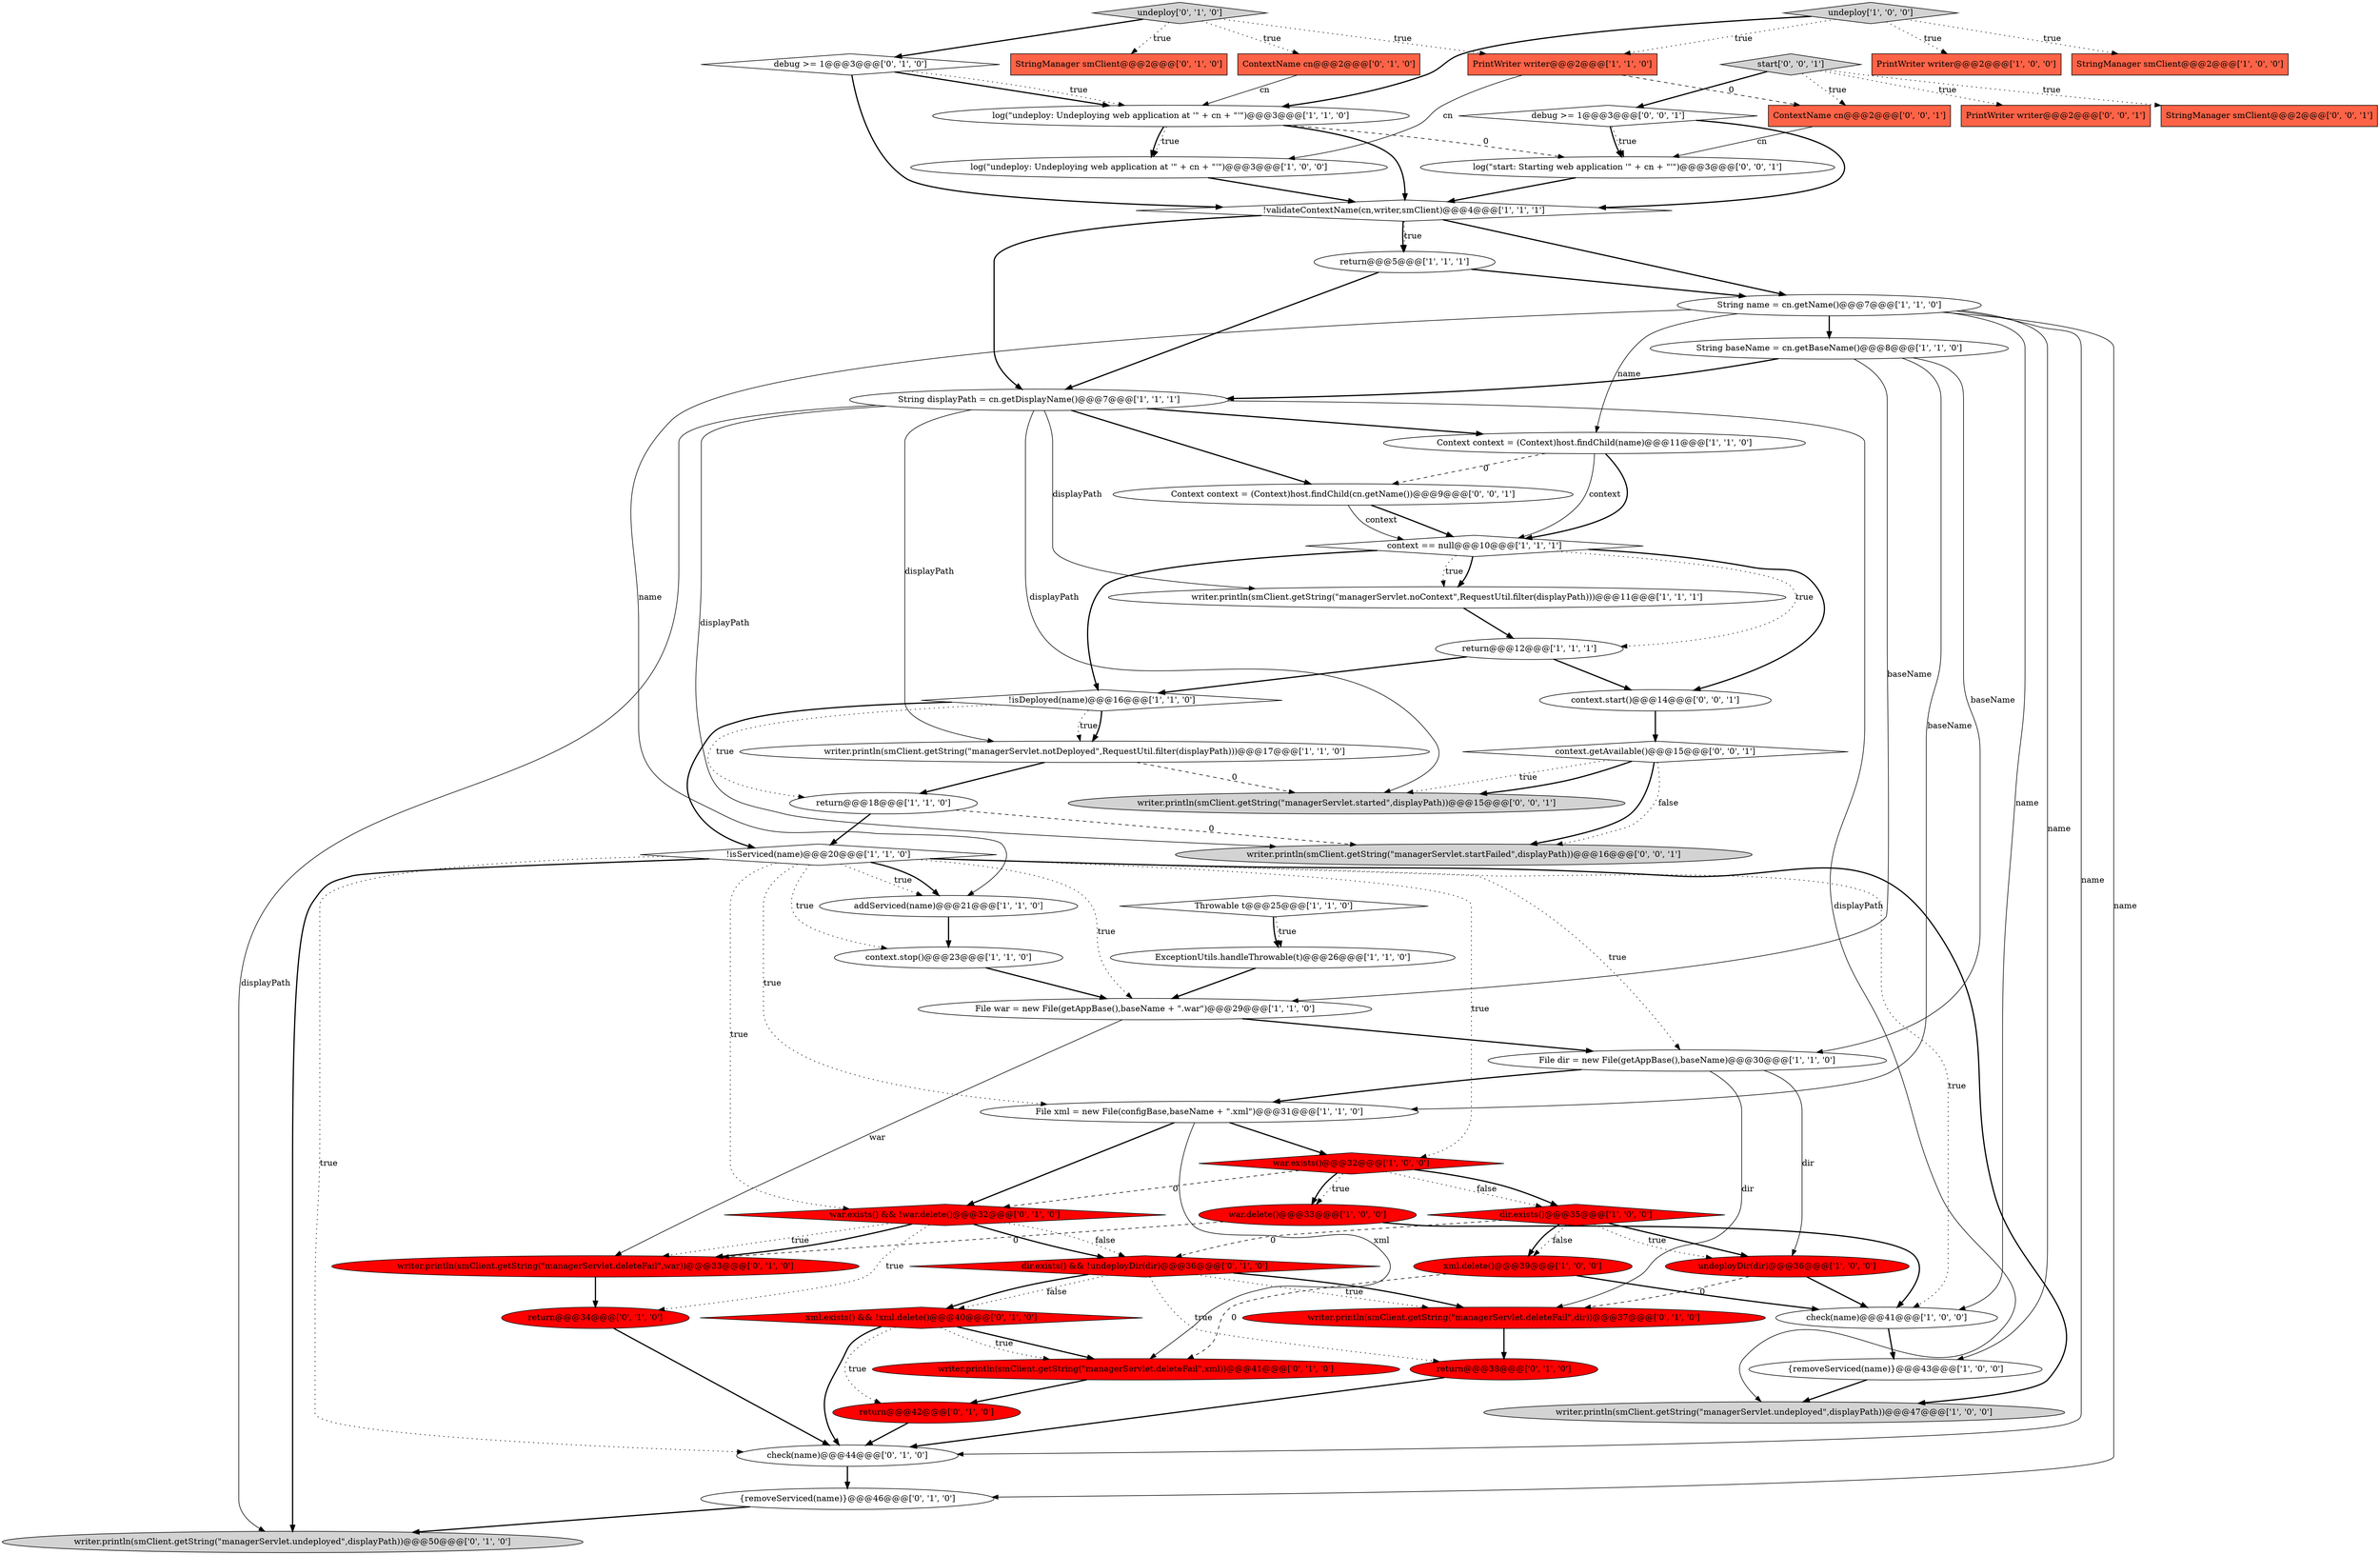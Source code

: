 digraph {
2 [style = filled, label = "!isServiced(name)@@@20@@@['1', '1', '0']", fillcolor = white, shape = diamond image = "AAA0AAABBB1BBB"];
42 [style = filled, label = "{removeServiced(name)}@@@46@@@['0', '1', '0']", fillcolor = white, shape = ellipse image = "AAA0AAABBB2BBB"];
6 [style = filled, label = "File war = new File(getAppBase(),baseName + \".war\")@@@29@@@['1', '1', '0']", fillcolor = white, shape = ellipse image = "AAA0AAABBB1BBB"];
48 [style = filled, label = "debug >= 1@@@3@@@['0', '1', '0']", fillcolor = white, shape = diamond image = "AAA0AAABBB2BBB"];
58 [style = filled, label = "log(\"start: Starting web application '\" + cn + \"'\")@@@3@@@['0', '0', '1']", fillcolor = white, shape = ellipse image = "AAA0AAABBB3BBB"];
38 [style = filled, label = "writer.println(smClient.getString(\"managerServlet.undeployed\",displayPath))@@@50@@@['0', '1', '0']", fillcolor = lightgray, shape = ellipse image = "AAA0AAABBB2BBB"];
51 [style = filled, label = "Context context = (Context)host.findChild(cn.getName())@@@9@@@['0', '0', '1']", fillcolor = white, shape = ellipse image = "AAA0AAABBB3BBB"];
20 [style = filled, label = "writer.println(smClient.getString(\"managerServlet.undeployed\",displayPath))@@@47@@@['1', '0', '0']", fillcolor = lightgray, shape = ellipse image = "AAA0AAABBB1BBB"];
29 [style = filled, label = "PrintWriter writer@@@2@@@['1', '0', '0']", fillcolor = tomato, shape = box image = "AAA0AAABBB1BBB"];
10 [style = filled, label = "log(\"undeploy: Undeploying web application at '\" + cn + \"'\")@@@3@@@['1', '1', '0']", fillcolor = white, shape = ellipse image = "AAA0AAABBB1BBB"];
12 [style = filled, label = "writer.println(smClient.getString(\"managerServlet.notDeployed\",RequestUtil.filter(displayPath)))@@@17@@@['1', '1', '0']", fillcolor = white, shape = ellipse image = "AAA0AAABBB1BBB"];
24 [style = filled, label = "!validateContextName(cn,writer,smClient)@@@4@@@['1', '1', '1']", fillcolor = white, shape = diamond image = "AAA0AAABBB1BBB"];
57 [style = filled, label = "context.start()@@@14@@@['0', '0', '1']", fillcolor = white, shape = ellipse image = "AAA0AAABBB3BBB"];
7 [style = filled, label = "Throwable t@@@25@@@['1', '1', '0']", fillcolor = white, shape = diamond image = "AAA0AAABBB1BBB"];
15 [style = filled, label = "check(name)@@@41@@@['1', '0', '0']", fillcolor = white, shape = ellipse image = "AAA0AAABBB1BBB"];
28 [style = filled, label = "undeploy['1', '0', '0']", fillcolor = lightgray, shape = diamond image = "AAA0AAABBB1BBB"];
46 [style = filled, label = "return@@@38@@@['0', '1', '0']", fillcolor = red, shape = ellipse image = "AAA1AAABBB2BBB"];
36 [style = filled, label = "xml.exists() && !xml.delete()@@@40@@@['0', '1', '0']", fillcolor = red, shape = diamond image = "AAA1AAABBB2BBB"];
11 [style = filled, label = "File dir = new File(getAppBase(),baseName)@@@30@@@['1', '1', '0']", fillcolor = white, shape = ellipse image = "AAA0AAABBB1BBB"];
1 [style = filled, label = "context.stop()@@@23@@@['1', '1', '0']", fillcolor = white, shape = ellipse image = "AAA0AAABBB1BBB"];
35 [style = filled, label = "undeploy['0', '1', '0']", fillcolor = lightgray, shape = diamond image = "AAA0AAABBB2BBB"];
53 [style = filled, label = "context.getAvailable()@@@15@@@['0', '0', '1']", fillcolor = white, shape = diamond image = "AAA0AAABBB3BBB"];
59 [style = filled, label = "ContextName cn@@@2@@@['0', '0', '1']", fillcolor = tomato, shape = box image = "AAA0AAABBB3BBB"];
9 [style = filled, label = "Context context = (Context)host.findChild(name)@@@11@@@['1', '1', '0']", fillcolor = white, shape = ellipse image = "AAA0AAABBB1BBB"];
55 [style = filled, label = "PrintWriter writer@@@2@@@['0', '0', '1']", fillcolor = tomato, shape = box image = "AAA0AAABBB3BBB"];
16 [style = filled, label = "return@@@5@@@['1', '1', '1']", fillcolor = white, shape = ellipse image = "AAA0AAABBB1BBB"];
30 [style = filled, label = "context == null@@@10@@@['1', '1', '1']", fillcolor = white, shape = diamond image = "AAA0AAABBB1BBB"];
4 [style = filled, label = "return@@@12@@@['1', '1', '1']", fillcolor = white, shape = ellipse image = "AAA0AAABBB1BBB"];
23 [style = filled, label = "undeployDir(dir)@@@36@@@['1', '0', '0']", fillcolor = red, shape = ellipse image = "AAA1AAABBB1BBB"];
14 [style = filled, label = "writer.println(smClient.getString(\"managerServlet.noContext\",RequestUtil.filter(displayPath)))@@@11@@@['1', '1', '1']", fillcolor = white, shape = ellipse image = "AAA0AAABBB1BBB"];
43 [style = filled, label = "StringManager smClient@@@2@@@['0', '1', '0']", fillcolor = tomato, shape = box image = "AAA0AAABBB2BBB"];
44 [style = filled, label = "ContextName cn@@@2@@@['0', '1', '0']", fillcolor = tomato, shape = box image = "AAA0AAABBB2BBB"];
56 [style = filled, label = "debug >= 1@@@3@@@['0', '0', '1']", fillcolor = white, shape = diamond image = "AAA0AAABBB3BBB"];
45 [style = filled, label = "war.exists() && !war.delete()@@@32@@@['0', '1', '0']", fillcolor = red, shape = diamond image = "AAA1AAABBB2BBB"];
5 [style = filled, label = "{removeServiced(name)}@@@43@@@['1', '0', '0']", fillcolor = white, shape = ellipse image = "AAA0AAABBB1BBB"];
37 [style = filled, label = "writer.println(smClient.getString(\"managerServlet.deleteFail\",dir))@@@37@@@['0', '1', '0']", fillcolor = red, shape = ellipse image = "AAA1AAABBB2BBB"];
0 [style = filled, label = "log(\"undeploy: Undeploying web application at '\" + cn + \"'\")@@@3@@@['1', '0', '0']", fillcolor = white, shape = ellipse image = "AAA0AAABBB1BBB"];
32 [style = filled, label = "dir.exists()@@@35@@@['1', '0', '0']", fillcolor = red, shape = diamond image = "AAA1AAABBB1BBB"];
60 [style = filled, label = "writer.println(smClient.getString(\"managerServlet.startFailed\",displayPath))@@@16@@@['0', '0', '1']", fillcolor = lightgray, shape = ellipse image = "AAA0AAABBB3BBB"];
52 [style = filled, label = "StringManager smClient@@@2@@@['0', '0', '1']", fillcolor = tomato, shape = box image = "AAA0AAABBB3BBB"];
8 [style = filled, label = "String baseName = cn.getBaseName()@@@8@@@['1', '1', '0']", fillcolor = white, shape = ellipse image = "AAA0AAABBB1BBB"];
33 [style = filled, label = "war.exists()@@@32@@@['1', '0', '0']", fillcolor = red, shape = diamond image = "AAA1AAABBB1BBB"];
47 [style = filled, label = "check(name)@@@44@@@['0', '1', '0']", fillcolor = white, shape = ellipse image = "AAA0AAABBB2BBB"];
27 [style = filled, label = "return@@@18@@@['1', '1', '0']", fillcolor = white, shape = ellipse image = "AAA0AAABBB1BBB"];
21 [style = filled, label = "!isDeployed(name)@@@16@@@['1', '1', '0']", fillcolor = white, shape = diamond image = "AAA0AAABBB1BBB"];
49 [style = filled, label = "return@@@34@@@['0', '1', '0']", fillcolor = red, shape = ellipse image = "AAA1AAABBB2BBB"];
26 [style = filled, label = "String name = cn.getName()@@@7@@@['1', '1', '0']", fillcolor = white, shape = ellipse image = "AAA0AAABBB1BBB"];
19 [style = filled, label = "String displayPath = cn.getDisplayName()@@@7@@@['1', '1', '1']", fillcolor = white, shape = ellipse image = "AAA0AAABBB1BBB"];
50 [style = filled, label = "start['0', '0', '1']", fillcolor = lightgray, shape = diamond image = "AAA0AAABBB3BBB"];
13 [style = filled, label = "xml.delete()@@@39@@@['1', '0', '0']", fillcolor = red, shape = ellipse image = "AAA1AAABBB1BBB"];
25 [style = filled, label = "addServiced(name)@@@21@@@['1', '1', '0']", fillcolor = white, shape = ellipse image = "AAA0AAABBB1BBB"];
39 [style = filled, label = "writer.println(smClient.getString(\"managerServlet.deleteFail\",war))@@@33@@@['0', '1', '0']", fillcolor = red, shape = ellipse image = "AAA1AAABBB2BBB"];
54 [style = filled, label = "writer.println(smClient.getString(\"managerServlet.started\",displayPath))@@@15@@@['0', '0', '1']", fillcolor = lightgray, shape = ellipse image = "AAA0AAABBB3BBB"];
31 [style = filled, label = "PrintWriter writer@@@2@@@['1', '1', '0']", fillcolor = tomato, shape = box image = "AAA0AAABBB1BBB"];
3 [style = filled, label = "File xml = new File(configBase,baseName + \".xml\")@@@31@@@['1', '1', '0']", fillcolor = white, shape = ellipse image = "AAA0AAABBB1BBB"];
18 [style = filled, label = "StringManager smClient@@@2@@@['1', '0', '0']", fillcolor = tomato, shape = box image = "AAA0AAABBB1BBB"];
17 [style = filled, label = "war.delete()@@@33@@@['1', '0', '0']", fillcolor = red, shape = ellipse image = "AAA1AAABBB1BBB"];
41 [style = filled, label = "return@@@42@@@['0', '1', '0']", fillcolor = red, shape = ellipse image = "AAA1AAABBB2BBB"];
22 [style = filled, label = "ExceptionUtils.handleThrowable(t)@@@26@@@['1', '1', '0']", fillcolor = white, shape = ellipse image = "AAA0AAABBB1BBB"];
34 [style = filled, label = "writer.println(smClient.getString(\"managerServlet.deleteFail\",xml))@@@41@@@['0', '1', '0']", fillcolor = red, shape = ellipse image = "AAA1AAABBB2BBB"];
40 [style = filled, label = "dir.exists() && !undeployDir(dir)@@@36@@@['0', '1', '0']", fillcolor = red, shape = diamond image = "AAA1AAABBB2BBB"];
21->12 [style = dotted, label="true"];
35->48 [style = bold, label=""];
31->59 [style = dashed, label="0"];
25->1 [style = bold, label=""];
32->23 [style = bold, label=""];
5->20 [style = bold, label=""];
50->52 [style = dotted, label="true"];
26->47 [style = solid, label="name"];
19->54 [style = solid, label="displayPath"];
10->24 [style = bold, label=""];
2->15 [style = dotted, label="true"];
21->27 [style = dotted, label="true"];
50->56 [style = bold, label=""];
8->6 [style = solid, label="baseName"];
53->54 [style = bold, label=""];
31->0 [style = solid, label="cn"];
11->23 [style = solid, label="dir"];
40->37 [style = dotted, label="true"];
26->25 [style = solid, label="name"];
21->2 [style = bold, label=""];
2->11 [style = dotted, label="true"];
2->25 [style = dotted, label="true"];
40->46 [style = dotted, label="true"];
10->58 [style = dashed, label="0"];
40->36 [style = dotted, label="false"];
19->9 [style = bold, label=""];
28->18 [style = dotted, label="true"];
0->24 [style = bold, label=""];
6->11 [style = bold, label=""];
39->49 [style = bold, label=""];
19->20 [style = solid, label="displayPath"];
56->58 [style = dotted, label="true"];
26->5 [style = solid, label="name"];
48->10 [style = bold, label=""];
30->14 [style = bold, label=""];
53->60 [style = bold, label=""];
2->25 [style = bold, label=""];
48->24 [style = bold, label=""];
27->2 [style = bold, label=""];
40->37 [style = bold, label=""];
6->39 [style = solid, label="war"];
50->55 [style = dotted, label="true"];
2->3 [style = dotted, label="true"];
53->60 [style = dotted, label="false"];
3->34 [style = solid, label="xml"];
2->47 [style = dotted, label="true"];
2->20 [style = bold, label=""];
24->19 [style = bold, label=""];
16->26 [style = bold, label=""];
4->21 [style = bold, label=""];
51->30 [style = bold, label=""];
50->59 [style = dotted, label="true"];
3->33 [style = bold, label=""];
16->19 [style = bold, label=""];
45->49 [style = dotted, label="true"];
28->29 [style = dotted, label="true"];
35->44 [style = dotted, label="true"];
56->58 [style = bold, label=""];
37->46 [style = bold, label=""];
10->0 [style = bold, label=""];
19->38 [style = solid, label="displayPath"];
17->15 [style = bold, label=""];
45->39 [style = dotted, label="true"];
10->0 [style = dotted, label="true"];
13->15 [style = bold, label=""];
7->22 [style = dotted, label="true"];
8->11 [style = solid, label="baseName"];
42->38 [style = bold, label=""];
57->53 [style = bold, label=""];
26->15 [style = solid, label="name"];
14->4 [style = bold, label=""];
22->6 [style = bold, label=""];
17->39 [style = dashed, label="0"];
47->42 [style = bold, label=""];
33->32 [style = dotted, label="false"];
4->57 [style = bold, label=""];
3->45 [style = bold, label=""];
58->24 [style = bold, label=""];
23->15 [style = bold, label=""];
8->3 [style = solid, label="baseName"];
30->4 [style = dotted, label="true"];
26->8 [style = bold, label=""];
56->24 [style = bold, label=""];
26->9 [style = solid, label="name"];
33->17 [style = dotted, label="true"];
32->13 [style = dotted, label="false"];
35->31 [style = dotted, label="true"];
24->16 [style = dotted, label="true"];
23->37 [style = dashed, label="0"];
48->10 [style = dotted, label="true"];
51->30 [style = solid, label="context"];
21->12 [style = bold, label=""];
9->30 [style = solid, label="context"];
30->14 [style = dotted, label="true"];
9->51 [style = dashed, label="0"];
24->26 [style = bold, label=""];
7->22 [style = bold, label=""];
44->10 [style = solid, label="cn"];
30->21 [style = bold, label=""];
1->6 [style = bold, label=""];
12->54 [style = dashed, label="0"];
11->3 [style = bold, label=""];
2->6 [style = dotted, label="true"];
40->36 [style = bold, label=""];
33->32 [style = bold, label=""];
41->47 [style = bold, label=""];
35->43 [style = dotted, label="true"];
19->51 [style = bold, label=""];
13->34 [style = dashed, label="0"];
12->27 [style = bold, label=""];
36->34 [style = bold, label=""];
45->39 [style = bold, label=""];
45->40 [style = bold, label=""];
33->17 [style = bold, label=""];
36->41 [style = dotted, label="true"];
28->31 [style = dotted, label="true"];
36->47 [style = bold, label=""];
27->60 [style = dashed, label="0"];
28->10 [style = bold, label=""];
19->14 [style = solid, label="displayPath"];
32->23 [style = dotted, label="true"];
8->19 [style = bold, label=""];
30->57 [style = bold, label=""];
2->45 [style = dotted, label="true"];
9->30 [style = bold, label=""];
19->60 [style = solid, label="displayPath"];
34->41 [style = bold, label=""];
46->47 [style = bold, label=""];
15->5 [style = bold, label=""];
33->45 [style = dashed, label="0"];
49->47 [style = bold, label=""];
2->38 [style = bold, label=""];
24->16 [style = bold, label=""];
59->58 [style = solid, label="cn"];
32->40 [style = dashed, label="0"];
2->33 [style = dotted, label="true"];
2->1 [style = dotted, label="true"];
19->12 [style = solid, label="displayPath"];
53->54 [style = dotted, label="true"];
32->13 [style = bold, label=""];
36->34 [style = dotted, label="true"];
26->42 [style = solid, label="name"];
11->37 [style = solid, label="dir"];
45->40 [style = dotted, label="false"];
}
